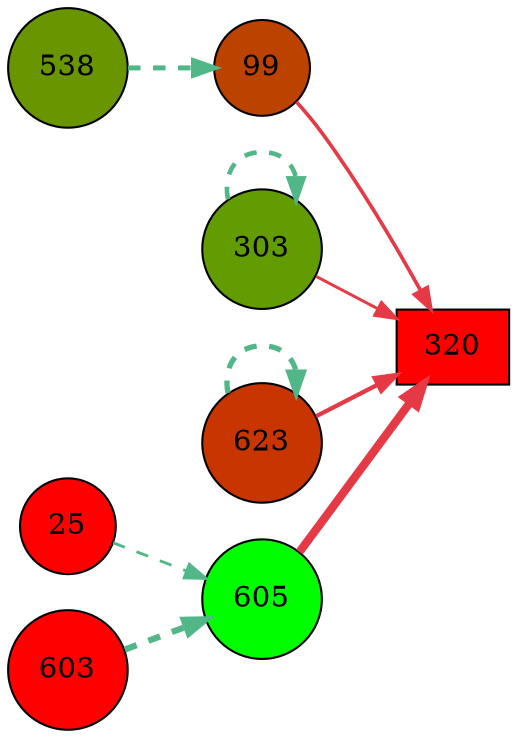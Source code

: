 digraph G{
rankdir=LR;
320 [style=filled, shape=box, fillcolor="#fe0000", label="320"];
99 [style=filled, shape=circle, fillcolor="#bc4200", label="99"];
303 [style=filled, shape=circle, fillcolor="#629c00", label="303"];
623 [style=filled, shape=circle, fillcolor="#c93500", label="623"];
25 [style=filled, shape=circle, fillcolor="#fe0000", label="25"];
538 [style=filled, shape=circle, fillcolor="#699500", label="538"];
603 [style=filled, shape=circle, fillcolor="#fe0000", label="603"];
605 [style=filled, shape=circle, fillcolor="#00fe00", label="605"];
605 -> 320 [color="#e63946",penwidth=4.00];
623 -> 320 [color="#e63946",penwidth=2.06];
99 -> 320 [color="#e63946",penwidth=1.75];
303 -> 320 [color="#e63946",penwidth=1.42];
303 -> 303 [color="#52b788",style=dashed,penwidth=2.22];
538 -> 99 [color="#52b788",style=dashed,penwidth=2.40];
603 -> 605 [color="#52b788",style=dashed,penwidth=3.00];
25 -> 605 [color="#52b788",style=dashed,penwidth=1.36];
623 -> 623 [color="#52b788",style=dashed,penwidth=2.55];
}